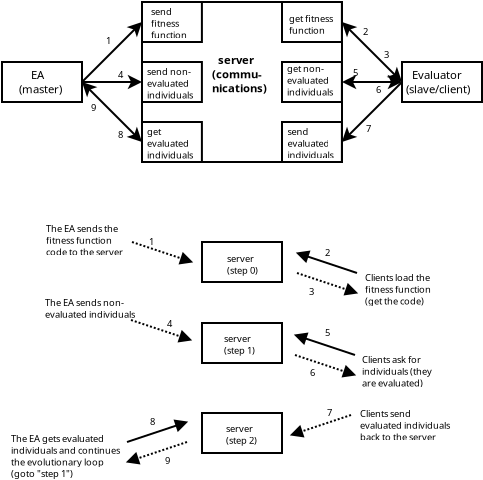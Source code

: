 <?xml version="1.0" encoding="UTF-8"?>
<dia:diagram xmlns:dia="http://www.lysator.liu.se/~alla/dia/">
  <dia:layer name="Fondo" visible="true" active="true">
    <dia:object type="Standard - Box" version="0" id="O0">
      <dia:attribute name="obj_pos">
        <dia:point val="28,13"/>
      </dia:attribute>
      <dia:attribute name="obj_bb">
        <dia:rectangle val="27.95,12.95;32.05,15.05"/>
      </dia:attribute>
      <dia:attribute name="elem_corner">
        <dia:point val="28,13"/>
      </dia:attribute>
      <dia:attribute name="elem_width">
        <dia:real val="4"/>
      </dia:attribute>
      <dia:attribute name="elem_height">
        <dia:real val="2"/>
      </dia:attribute>
      <dia:attribute name="show_background">
        <dia:boolean val="true"/>
      </dia:attribute>
    </dia:object>
    <dia:object type="Standard - Box" version="0" id="O1">
      <dia:attribute name="obj_pos">
        <dia:point val="35,10"/>
      </dia:attribute>
      <dia:attribute name="obj_bb">
        <dia:rectangle val="34.95,9.95;45.05,18.05"/>
      </dia:attribute>
      <dia:attribute name="elem_corner">
        <dia:point val="35,10"/>
      </dia:attribute>
      <dia:attribute name="elem_width">
        <dia:real val="10"/>
      </dia:attribute>
      <dia:attribute name="elem_height">
        <dia:real val="8"/>
      </dia:attribute>
      <dia:attribute name="show_background">
        <dia:boolean val="true"/>
      </dia:attribute>
    </dia:object>
    <dia:object type="Standard - Box" version="0" id="O2">
      <dia:attribute name="obj_pos">
        <dia:point val="42,10"/>
      </dia:attribute>
      <dia:attribute name="obj_bb">
        <dia:rectangle val="41.95,9.95;45.045,12.05"/>
      </dia:attribute>
      <dia:attribute name="elem_corner">
        <dia:point val="42,10"/>
      </dia:attribute>
      <dia:attribute name="elem_width">
        <dia:real val="2.995"/>
      </dia:attribute>
      <dia:attribute name="elem_height">
        <dia:real val="2"/>
      </dia:attribute>
      <dia:attribute name="show_background">
        <dia:boolean val="true"/>
      </dia:attribute>
    </dia:object>
    <dia:object type="Standard - Line" version="0" id="O3">
      <dia:attribute name="obj_pos">
        <dia:point val="34.5,22"/>
      </dia:attribute>
      <dia:attribute name="obj_bb">
        <dia:rectangle val="34.437,21.937;37.606,23.142"/>
      </dia:attribute>
      <dia:attribute name="conn_endpoints">
        <dia:point val="34.5,22"/>
        <dia:point val="37.5,23"/>
      </dia:attribute>
      <dia:attribute name="numcp">
        <dia:int val="1"/>
      </dia:attribute>
      <dia:attribute name="line_style">
        <dia:enum val="4"/>
      </dia:attribute>
      <dia:attribute name="end_arrow">
        <dia:enum val="3"/>
      </dia:attribute>
      <dia:attribute name="end_arrow_length">
        <dia:real val="0.5"/>
      </dia:attribute>
      <dia:attribute name="end_arrow_width">
        <dia:real val="0.5"/>
      </dia:attribute>
    </dia:object>
    <dia:object type="Standard - Line" version="0" id="O4">
      <dia:attribute name="obj_pos">
        <dia:point val="45.75,23.55"/>
      </dia:attribute>
      <dia:attribute name="obj_bb">
        <dia:rectangle val="42.644,22.408;45.813,23.613"/>
      </dia:attribute>
      <dia:attribute name="conn_endpoints">
        <dia:point val="45.75,23.55"/>
        <dia:point val="42.75,22.55"/>
      </dia:attribute>
      <dia:attribute name="numcp">
        <dia:int val="1"/>
      </dia:attribute>
      <dia:attribute name="end_arrow">
        <dia:enum val="3"/>
      </dia:attribute>
      <dia:attribute name="end_arrow_length">
        <dia:real val="0.5"/>
      </dia:attribute>
      <dia:attribute name="end_arrow_width">
        <dia:real val="0.5"/>
      </dia:attribute>
    </dia:object>
    <dia:object type="Standard - Text" version="1" id="O5">
      <dia:attribute name="obj_pos">
        <dia:point val="46.15,23.95"/>
      </dia:attribute>
      <dia:attribute name="obj_bb">
        <dia:rectangle val="46.15,23.515;49.958,25.23"/>
      </dia:attribute>
      <dia:attribute name="text">
        <dia:composite type="text">
          <dia:attribute name="string">
            <dia:string>#Clients load the 
fitness function 
(get the code)#</dia:string>
          </dia:attribute>
          <dia:attribute name="font">
            <dia:font family="sans" style="0" name="Helvetica"/>
          </dia:attribute>
          <dia:attribute name="height">
            <dia:real val="0.585"/>
          </dia:attribute>
          <dia:attribute name="pos">
            <dia:point val="46.15,23.95"/>
          </dia:attribute>
          <dia:attribute name="color">
            <dia:color val="#000000"/>
          </dia:attribute>
          <dia:attribute name="alignment">
            <dia:enum val="0"/>
          </dia:attribute>
        </dia:composite>
      </dia:attribute>
      <dia:attribute name="valign">
        <dia:enum val="3"/>
      </dia:attribute>
    </dia:object>
    <dia:object type="Standard - Text" version="1" id="O6">
      <dia:attribute name="obj_pos">
        <dia:point val="30.2,21.5"/>
      </dia:attribute>
      <dia:attribute name="obj_bb">
        <dia:rectangle val="30.2,21.065;34.485,22.78"/>
      </dia:attribute>
      <dia:attribute name="text">
        <dia:composite type="text">
          <dia:attribute name="string">
            <dia:string>#The EA sends the 
fitness function 
code to the server#</dia:string>
          </dia:attribute>
          <dia:attribute name="font">
            <dia:font family="sans" style="0" name="Helvetica"/>
          </dia:attribute>
          <dia:attribute name="height">
            <dia:real val="0.585"/>
          </dia:attribute>
          <dia:attribute name="pos">
            <dia:point val="30.2,21.5"/>
          </dia:attribute>
          <dia:attribute name="color">
            <dia:color val="#000000"/>
          </dia:attribute>
          <dia:attribute name="alignment">
            <dia:enum val="0"/>
          </dia:attribute>
        </dia:composite>
      </dia:attribute>
      <dia:attribute name="valign">
        <dia:enum val="3"/>
      </dia:attribute>
    </dia:object>
    <dia:object type="Standard - Line" version="0" id="O7">
      <dia:attribute name="obj_pos">
        <dia:point val="42.75,23.55"/>
      </dia:attribute>
      <dia:attribute name="obj_bb">
        <dia:rectangle val="42.687,23.487;45.856,24.692"/>
      </dia:attribute>
      <dia:attribute name="conn_endpoints">
        <dia:point val="42.75,23.55"/>
        <dia:point val="45.75,24.55"/>
      </dia:attribute>
      <dia:attribute name="numcp">
        <dia:int val="1"/>
      </dia:attribute>
      <dia:attribute name="line_style">
        <dia:enum val="4"/>
      </dia:attribute>
      <dia:attribute name="end_arrow">
        <dia:enum val="3"/>
      </dia:attribute>
      <dia:attribute name="end_arrow_length">
        <dia:real val="0.5"/>
      </dia:attribute>
      <dia:attribute name="end_arrow_width">
        <dia:real val="0.5"/>
      </dia:attribute>
    </dia:object>
    <dia:object type="Standard - Text" version="1" id="O8">
      <dia:attribute name="obj_pos">
        <dia:point val="30.15,25.2"/>
      </dia:attribute>
      <dia:attribute name="obj_bb">
        <dia:rectangle val="30.15,24.765;35.15,25.895"/>
      </dia:attribute>
      <dia:attribute name="text">
        <dia:composite type="text">
          <dia:attribute name="string">
            <dia:string>#The EA sends non-
evaluated individuals#</dia:string>
          </dia:attribute>
          <dia:attribute name="font">
            <dia:font family="sans" style="0" name="Helvetica"/>
          </dia:attribute>
          <dia:attribute name="height">
            <dia:real val="0.585"/>
          </dia:attribute>
          <dia:attribute name="pos">
            <dia:point val="30.15,25.2"/>
          </dia:attribute>
          <dia:attribute name="color">
            <dia:color val="#000000"/>
          </dia:attribute>
          <dia:attribute name="alignment">
            <dia:enum val="0"/>
          </dia:attribute>
        </dia:composite>
      </dia:attribute>
      <dia:attribute name="valign">
        <dia:enum val="3"/>
      </dia:attribute>
    </dia:object>
    <dia:object type="Standard - Text" version="1" id="O9">
      <dia:attribute name="obj_pos">
        <dia:point val="46,28.05"/>
      </dia:attribute>
      <dia:attribute name="obj_bb">
        <dia:rectangle val="46,27.615;50.04,29.33"/>
      </dia:attribute>
      <dia:attribute name="text">
        <dia:composite type="text">
          <dia:attribute name="string">
            <dia:string>#Clients ask for 
individuals (they 
are evaluated)#</dia:string>
          </dia:attribute>
          <dia:attribute name="font">
            <dia:font family="sans" style="0" name="Helvetica"/>
          </dia:attribute>
          <dia:attribute name="height">
            <dia:real val="0.585"/>
          </dia:attribute>
          <dia:attribute name="pos">
            <dia:point val="46,28.05"/>
          </dia:attribute>
          <dia:attribute name="color">
            <dia:color val="#000000"/>
          </dia:attribute>
          <dia:attribute name="alignment">
            <dia:enum val="0"/>
          </dia:attribute>
        </dia:composite>
      </dia:attribute>
      <dia:attribute name="valign">
        <dia:enum val="3"/>
      </dia:attribute>
    </dia:object>
    <dia:object type="Standard - Text" version="1" id="O10">
      <dia:attribute name="obj_pos">
        <dia:point val="45.9,30.75"/>
      </dia:attribute>
      <dia:attribute name="obj_bb">
        <dia:rectangle val="45.9,30.315;51.047,32.03"/>
      </dia:attribute>
      <dia:attribute name="text">
        <dia:composite type="text">
          <dia:attribute name="string">
            <dia:string>#Clients send 
evaluated individuals 
back to the server#</dia:string>
          </dia:attribute>
          <dia:attribute name="font">
            <dia:font family="sans" style="0" name="Helvetica"/>
          </dia:attribute>
          <dia:attribute name="height">
            <dia:real val="0.585"/>
          </dia:attribute>
          <dia:attribute name="pos">
            <dia:point val="45.9,30.75"/>
          </dia:attribute>
          <dia:attribute name="color">
            <dia:color val="#000000"/>
          </dia:attribute>
          <dia:attribute name="alignment">
            <dia:enum val="0"/>
          </dia:attribute>
        </dia:composite>
      </dia:attribute>
      <dia:attribute name="valign">
        <dia:enum val="3"/>
      </dia:attribute>
    </dia:object>
    <dia:object type="Standard - Box" version="0" id="O11">
      <dia:attribute name="obj_pos">
        <dia:point val="38,22"/>
      </dia:attribute>
      <dia:attribute name="obj_bb">
        <dia:rectangle val="37.95,21.95;42.05,24.05"/>
      </dia:attribute>
      <dia:attribute name="elem_corner">
        <dia:point val="38,22"/>
      </dia:attribute>
      <dia:attribute name="elem_width">
        <dia:real val="4"/>
      </dia:attribute>
      <dia:attribute name="elem_height">
        <dia:real val="2"/>
      </dia:attribute>
      <dia:attribute name="show_background">
        <dia:boolean val="true"/>
      </dia:attribute>
    </dia:object>
    <dia:object type="Standard - Box" version="0" id="O12">
      <dia:attribute name="obj_pos">
        <dia:point val="38,26.05"/>
      </dia:attribute>
      <dia:attribute name="obj_bb">
        <dia:rectangle val="37.95,26;42.05,28.1"/>
      </dia:attribute>
      <dia:attribute name="elem_corner">
        <dia:point val="38,26.05"/>
      </dia:attribute>
      <dia:attribute name="elem_width">
        <dia:real val="4"/>
      </dia:attribute>
      <dia:attribute name="elem_height">
        <dia:real val="2"/>
      </dia:attribute>
      <dia:attribute name="show_background">
        <dia:boolean val="true"/>
      </dia:attribute>
    </dia:object>
    <dia:object type="Standard - Box" version="0" id="O13">
      <dia:attribute name="obj_pos">
        <dia:point val="38,30.55"/>
      </dia:attribute>
      <dia:attribute name="obj_bb">
        <dia:rectangle val="37.95,30.5;42.05,32.6"/>
      </dia:attribute>
      <dia:attribute name="elem_corner">
        <dia:point val="38,30.55"/>
      </dia:attribute>
      <dia:attribute name="elem_width">
        <dia:real val="4"/>
      </dia:attribute>
      <dia:attribute name="elem_height">
        <dia:real val="2"/>
      </dia:attribute>
      <dia:attribute name="show_background">
        <dia:boolean val="true"/>
      </dia:attribute>
    </dia:object>
    <dia:object type="Standard - Line" version="0" id="O14">
      <dia:attribute name="obj_pos">
        <dia:point val="34.45,25.9"/>
      </dia:attribute>
      <dia:attribute name="obj_bb">
        <dia:rectangle val="34.387,25.837;37.556,27.042"/>
      </dia:attribute>
      <dia:attribute name="conn_endpoints">
        <dia:point val="34.45,25.9"/>
        <dia:point val="37.45,26.9"/>
      </dia:attribute>
      <dia:attribute name="numcp">
        <dia:int val="1"/>
      </dia:attribute>
      <dia:attribute name="line_style">
        <dia:enum val="4"/>
      </dia:attribute>
      <dia:attribute name="end_arrow">
        <dia:enum val="3"/>
      </dia:attribute>
      <dia:attribute name="end_arrow_length">
        <dia:real val="0.5"/>
      </dia:attribute>
      <dia:attribute name="end_arrow_width">
        <dia:real val="0.5"/>
      </dia:attribute>
    </dia:object>
    <dia:object type="Standard - Line" version="0" id="O15">
      <dia:attribute name="obj_pos">
        <dia:point val="45.65,27.65"/>
      </dia:attribute>
      <dia:attribute name="obj_bb">
        <dia:rectangle val="42.544,26.508;45.713,27.713"/>
      </dia:attribute>
      <dia:attribute name="conn_endpoints">
        <dia:point val="45.65,27.65"/>
        <dia:point val="42.65,26.65"/>
      </dia:attribute>
      <dia:attribute name="numcp">
        <dia:int val="1"/>
      </dia:attribute>
      <dia:attribute name="end_arrow">
        <dia:enum val="3"/>
      </dia:attribute>
      <dia:attribute name="end_arrow_length">
        <dia:real val="0.5"/>
      </dia:attribute>
      <dia:attribute name="end_arrow_width">
        <dia:real val="0.5"/>
      </dia:attribute>
    </dia:object>
    <dia:object type="Standard - Line" version="0" id="O16">
      <dia:attribute name="obj_pos">
        <dia:point val="42.65,27.65"/>
      </dia:attribute>
      <dia:attribute name="obj_bb">
        <dia:rectangle val="42.587,27.587;45.756,28.792"/>
      </dia:attribute>
      <dia:attribute name="conn_endpoints">
        <dia:point val="42.65,27.65"/>
        <dia:point val="45.65,28.65"/>
      </dia:attribute>
      <dia:attribute name="numcp">
        <dia:int val="1"/>
      </dia:attribute>
      <dia:attribute name="line_style">
        <dia:enum val="4"/>
      </dia:attribute>
      <dia:attribute name="end_arrow">
        <dia:enum val="3"/>
      </dia:attribute>
      <dia:attribute name="end_arrow_length">
        <dia:real val="0.5"/>
      </dia:attribute>
      <dia:attribute name="end_arrow_width">
        <dia:real val="0.5"/>
      </dia:attribute>
    </dia:object>
    <dia:object type="Standard - Line" version="0" id="O17">
      <dia:attribute name="obj_pos">
        <dia:point val="45.45,30.65"/>
      </dia:attribute>
      <dia:attribute name="obj_bb">
        <dia:rectangle val="42.344,30.587;45.513,31.792"/>
      </dia:attribute>
      <dia:attribute name="conn_endpoints">
        <dia:point val="45.45,30.65"/>
        <dia:point val="42.45,31.65"/>
      </dia:attribute>
      <dia:attribute name="numcp">
        <dia:int val="1"/>
      </dia:attribute>
      <dia:attribute name="line_style">
        <dia:enum val="4"/>
      </dia:attribute>
      <dia:attribute name="end_arrow">
        <dia:enum val="3"/>
      </dia:attribute>
      <dia:attribute name="end_arrow_length">
        <dia:real val="0.5"/>
      </dia:attribute>
      <dia:attribute name="end_arrow_width">
        <dia:real val="0.5"/>
      </dia:attribute>
    </dia:object>
    <dia:object type="Standard - Line" version="0" id="O18">
      <dia:attribute name="obj_pos">
        <dia:point val="37.25,32"/>
      </dia:attribute>
      <dia:attribute name="obj_bb">
        <dia:rectangle val="34.144,31.937;37.313,33.142"/>
      </dia:attribute>
      <dia:attribute name="conn_endpoints">
        <dia:point val="37.25,32"/>
        <dia:point val="34.25,33"/>
      </dia:attribute>
      <dia:attribute name="numcp">
        <dia:int val="1"/>
      </dia:attribute>
      <dia:attribute name="line_style">
        <dia:enum val="4"/>
      </dia:attribute>
      <dia:attribute name="end_arrow">
        <dia:enum val="3"/>
      </dia:attribute>
      <dia:attribute name="end_arrow_length">
        <dia:real val="0.5"/>
      </dia:attribute>
      <dia:attribute name="end_arrow_width">
        <dia:real val="0.5"/>
      </dia:attribute>
    </dia:object>
    <dia:object type="Standard - Line" version="0" id="O19">
      <dia:attribute name="obj_pos">
        <dia:point val="34.25,32"/>
      </dia:attribute>
      <dia:attribute name="obj_bb">
        <dia:rectangle val="34.187,30.858;37.356,32.063"/>
      </dia:attribute>
      <dia:attribute name="conn_endpoints">
        <dia:point val="34.25,32"/>
        <dia:point val="37.25,31"/>
      </dia:attribute>
      <dia:attribute name="numcp">
        <dia:int val="1"/>
      </dia:attribute>
      <dia:attribute name="end_arrow">
        <dia:enum val="3"/>
      </dia:attribute>
      <dia:attribute name="end_arrow_length">
        <dia:real val="0.5"/>
      </dia:attribute>
      <dia:attribute name="end_arrow_width">
        <dia:real val="0.5"/>
      </dia:attribute>
    </dia:object>
    <dia:object type="Standard - Text" version="1" id="O20">
      <dia:attribute name="obj_pos">
        <dia:point val="39.25,23"/>
      </dia:attribute>
      <dia:attribute name="obj_bb">
        <dia:rectangle val="39.25,22.565;41.07,23.695"/>
      </dia:attribute>
      <dia:attribute name="text">
        <dia:composite type="text">
          <dia:attribute name="string">
            <dia:string>#server
(step 0)#</dia:string>
          </dia:attribute>
          <dia:attribute name="font">
            <dia:font family="sans" style="0" name="Helvetica"/>
          </dia:attribute>
          <dia:attribute name="height">
            <dia:real val="0.585"/>
          </dia:attribute>
          <dia:attribute name="pos">
            <dia:point val="39.25,23"/>
          </dia:attribute>
          <dia:attribute name="color">
            <dia:color val="#000000"/>
          </dia:attribute>
          <dia:attribute name="alignment">
            <dia:enum val="0"/>
          </dia:attribute>
        </dia:composite>
      </dia:attribute>
      <dia:attribute name="valign">
        <dia:enum val="3"/>
      </dia:attribute>
    </dia:object>
    <dia:object type="Standard - Text" version="1" id="O21">
      <dia:attribute name="obj_pos">
        <dia:point val="39.1,27"/>
      </dia:attribute>
      <dia:attribute name="obj_bb">
        <dia:rectangle val="39.1,26.565;40.92,27.695"/>
      </dia:attribute>
      <dia:attribute name="text">
        <dia:composite type="text">
          <dia:attribute name="string">
            <dia:string>#server
(step 1)#</dia:string>
          </dia:attribute>
          <dia:attribute name="font">
            <dia:font family="sans" style="0" name="Helvetica"/>
          </dia:attribute>
          <dia:attribute name="height">
            <dia:real val="0.585"/>
          </dia:attribute>
          <dia:attribute name="pos">
            <dia:point val="39.1,27"/>
          </dia:attribute>
          <dia:attribute name="color">
            <dia:color val="#000000"/>
          </dia:attribute>
          <dia:attribute name="alignment">
            <dia:enum val="0"/>
          </dia:attribute>
        </dia:composite>
      </dia:attribute>
      <dia:attribute name="valign">
        <dia:enum val="3"/>
      </dia:attribute>
    </dia:object>
    <dia:object type="Standard - Text" version="1" id="O22">
      <dia:attribute name="obj_pos">
        <dia:point val="39.2,31.5"/>
      </dia:attribute>
      <dia:attribute name="obj_bb">
        <dia:rectangle val="39.2,31.065;41.02,32.195"/>
      </dia:attribute>
      <dia:attribute name="text">
        <dia:composite type="text">
          <dia:attribute name="string">
            <dia:string>#server
(step 2)#</dia:string>
          </dia:attribute>
          <dia:attribute name="font">
            <dia:font family="sans" style="0" name="Helvetica"/>
          </dia:attribute>
          <dia:attribute name="height">
            <dia:real val="0.585"/>
          </dia:attribute>
          <dia:attribute name="pos">
            <dia:point val="39.2,31.5"/>
          </dia:attribute>
          <dia:attribute name="color">
            <dia:color val="#000000"/>
          </dia:attribute>
          <dia:attribute name="alignment">
            <dia:enum val="0"/>
          </dia:attribute>
        </dia:composite>
      </dia:attribute>
      <dia:attribute name="valign">
        <dia:enum val="3"/>
      </dia:attribute>
    </dia:object>
    <dia:object type="Standard - Text" version="1" id="O23">
      <dia:attribute name="obj_pos">
        <dia:point val="28.85,13.85"/>
      </dia:attribute>
      <dia:attribute name="obj_bb">
        <dia:rectangle val="28.85,13.325;31.282,14.688"/>
      </dia:attribute>
      <dia:attribute name="text">
        <dia:composite type="text">
          <dia:attribute name="string">
            <dia:string>#    EA
(master)#</dia:string>
          </dia:attribute>
          <dia:attribute name="font">
            <dia:font family="sans" style="0" name="Helvetica"/>
          </dia:attribute>
          <dia:attribute name="height">
            <dia:real val="0.706"/>
          </dia:attribute>
          <dia:attribute name="pos">
            <dia:point val="28.85,13.85"/>
          </dia:attribute>
          <dia:attribute name="color">
            <dia:color val="#000000"/>
          </dia:attribute>
          <dia:attribute name="alignment">
            <dia:enum val="0"/>
          </dia:attribute>
        </dia:composite>
      </dia:attribute>
      <dia:attribute name="valign">
        <dia:enum val="3"/>
      </dia:attribute>
    </dia:object>
    <dia:object type="Standard - Text" version="1" id="O24">
      <dia:attribute name="obj_pos">
        <dia:point val="35.35,22.15"/>
      </dia:attribute>
      <dia:attribute name="obj_bb">
        <dia:rectangle val="35.35,21.715;35.648,22.26"/>
      </dia:attribute>
      <dia:attribute name="text">
        <dia:composite type="text">
          <dia:attribute name="string">
            <dia:string>#1#</dia:string>
          </dia:attribute>
          <dia:attribute name="font">
            <dia:font family="sans" style="0" name="Helvetica"/>
          </dia:attribute>
          <dia:attribute name="height">
            <dia:real val="0.585"/>
          </dia:attribute>
          <dia:attribute name="pos">
            <dia:point val="35.35,22.15"/>
          </dia:attribute>
          <dia:attribute name="color">
            <dia:color val="#000000"/>
          </dia:attribute>
          <dia:attribute name="alignment">
            <dia:enum val="0"/>
          </dia:attribute>
        </dia:composite>
      </dia:attribute>
      <dia:attribute name="valign">
        <dia:enum val="3"/>
      </dia:attribute>
    </dia:object>
    <dia:object type="Standard - Text" version="1" id="O25">
      <dia:attribute name="obj_pos">
        <dia:point val="44.15,22.7"/>
      </dia:attribute>
      <dia:attribute name="obj_bb">
        <dia:rectangle val="44.15,22.265;44.447,22.81"/>
      </dia:attribute>
      <dia:attribute name="text">
        <dia:composite type="text">
          <dia:attribute name="string">
            <dia:string>#2#</dia:string>
          </dia:attribute>
          <dia:attribute name="font">
            <dia:font family="sans" style="0" name="Helvetica"/>
          </dia:attribute>
          <dia:attribute name="height">
            <dia:real val="0.585"/>
          </dia:attribute>
          <dia:attribute name="pos">
            <dia:point val="44.15,22.7"/>
          </dia:attribute>
          <dia:attribute name="color">
            <dia:color val="#000000"/>
          </dia:attribute>
          <dia:attribute name="alignment">
            <dia:enum val="0"/>
          </dia:attribute>
        </dia:composite>
      </dia:attribute>
      <dia:attribute name="valign">
        <dia:enum val="3"/>
      </dia:attribute>
    </dia:object>
    <dia:object type="Standard - Text" version="1" id="O26">
      <dia:attribute name="obj_pos">
        <dia:point val="43.35,24.65"/>
      </dia:attribute>
      <dia:attribute name="obj_bb">
        <dia:rectangle val="43.35,24.215;43.648,24.76"/>
      </dia:attribute>
      <dia:attribute name="text">
        <dia:composite type="text">
          <dia:attribute name="string">
            <dia:string>#3#</dia:string>
          </dia:attribute>
          <dia:attribute name="font">
            <dia:font family="sans" style="0" name="Helvetica"/>
          </dia:attribute>
          <dia:attribute name="height">
            <dia:real val="0.585"/>
          </dia:attribute>
          <dia:attribute name="pos">
            <dia:point val="43.35,24.65"/>
          </dia:attribute>
          <dia:attribute name="color">
            <dia:color val="#000000"/>
          </dia:attribute>
          <dia:attribute name="alignment">
            <dia:enum val="0"/>
          </dia:attribute>
        </dia:composite>
      </dia:attribute>
      <dia:attribute name="valign">
        <dia:enum val="3"/>
      </dia:attribute>
    </dia:object>
    <dia:object type="Standard - Text" version="1" id="O27">
      <dia:attribute name="obj_pos">
        <dia:point val="36.25,26.25"/>
      </dia:attribute>
      <dia:attribute name="obj_bb">
        <dia:rectangle val="36.25,25.815;36.547,26.36"/>
      </dia:attribute>
      <dia:attribute name="text">
        <dia:composite type="text">
          <dia:attribute name="string">
            <dia:string>#4#</dia:string>
          </dia:attribute>
          <dia:attribute name="font">
            <dia:font family="sans" style="0" name="Helvetica"/>
          </dia:attribute>
          <dia:attribute name="height">
            <dia:real val="0.585"/>
          </dia:attribute>
          <dia:attribute name="pos">
            <dia:point val="36.25,26.25"/>
          </dia:attribute>
          <dia:attribute name="color">
            <dia:color val="#000000"/>
          </dia:attribute>
          <dia:attribute name="alignment">
            <dia:enum val="0"/>
          </dia:attribute>
        </dia:composite>
      </dia:attribute>
      <dia:attribute name="valign">
        <dia:enum val="3"/>
      </dia:attribute>
    </dia:object>
    <dia:object type="Standard - Text" version="1" id="O28">
      <dia:attribute name="obj_pos">
        <dia:point val="44.15,26.7"/>
      </dia:attribute>
      <dia:attribute name="obj_bb">
        <dia:rectangle val="44.15,26.265;44.447,26.81"/>
      </dia:attribute>
      <dia:attribute name="text">
        <dia:composite type="text">
          <dia:attribute name="string">
            <dia:string>#5#</dia:string>
          </dia:attribute>
          <dia:attribute name="font">
            <dia:font family="sans" style="0" name="Helvetica"/>
          </dia:attribute>
          <dia:attribute name="height">
            <dia:real val="0.585"/>
          </dia:attribute>
          <dia:attribute name="pos">
            <dia:point val="44.15,26.7"/>
          </dia:attribute>
          <dia:attribute name="color">
            <dia:color val="#000000"/>
          </dia:attribute>
          <dia:attribute name="alignment">
            <dia:enum val="0"/>
          </dia:attribute>
        </dia:composite>
      </dia:attribute>
      <dia:attribute name="valign">
        <dia:enum val="3"/>
      </dia:attribute>
    </dia:object>
    <dia:object type="Standard - Text" version="1" id="O29">
      <dia:attribute name="obj_pos">
        <dia:point val="43.4,28.7"/>
      </dia:attribute>
      <dia:attribute name="obj_bb">
        <dia:rectangle val="43.4,28.265;43.697,28.81"/>
      </dia:attribute>
      <dia:attribute name="text">
        <dia:composite type="text">
          <dia:attribute name="string">
            <dia:string>#6#</dia:string>
          </dia:attribute>
          <dia:attribute name="font">
            <dia:font family="sans" style="0" name="Helvetica"/>
          </dia:attribute>
          <dia:attribute name="height">
            <dia:real val="0.585"/>
          </dia:attribute>
          <dia:attribute name="pos">
            <dia:point val="43.4,28.7"/>
          </dia:attribute>
          <dia:attribute name="color">
            <dia:color val="#000000"/>
          </dia:attribute>
          <dia:attribute name="alignment">
            <dia:enum val="0"/>
          </dia:attribute>
        </dia:composite>
      </dia:attribute>
      <dia:attribute name="valign">
        <dia:enum val="3"/>
      </dia:attribute>
    </dia:object>
    <dia:object type="Standard - Text" version="1" id="O30">
      <dia:attribute name="obj_pos">
        <dia:point val="44.25,30.7"/>
      </dia:attribute>
      <dia:attribute name="obj_bb">
        <dia:rectangle val="44.25,30.265;44.547,30.81"/>
      </dia:attribute>
      <dia:attribute name="text">
        <dia:composite type="text">
          <dia:attribute name="string">
            <dia:string>#7#</dia:string>
          </dia:attribute>
          <dia:attribute name="font">
            <dia:font family="sans" style="0" name="Helvetica"/>
          </dia:attribute>
          <dia:attribute name="height">
            <dia:real val="0.585"/>
          </dia:attribute>
          <dia:attribute name="pos">
            <dia:point val="44.25,30.7"/>
          </dia:attribute>
          <dia:attribute name="color">
            <dia:color val="#000000"/>
          </dia:attribute>
          <dia:attribute name="alignment">
            <dia:enum val="0"/>
          </dia:attribute>
        </dia:composite>
      </dia:attribute>
      <dia:attribute name="valign">
        <dia:enum val="3"/>
      </dia:attribute>
    </dia:object>
    <dia:object type="Standard - Text" version="1" id="O31">
      <dia:attribute name="obj_pos">
        <dia:point val="35.4,31.15"/>
      </dia:attribute>
      <dia:attribute name="obj_bb">
        <dia:rectangle val="35.4,30.715;35.697,31.26"/>
      </dia:attribute>
      <dia:attribute name="text">
        <dia:composite type="text">
          <dia:attribute name="string">
            <dia:string>#8#</dia:string>
          </dia:attribute>
          <dia:attribute name="font">
            <dia:font family="sans" style="0" name="Helvetica"/>
          </dia:attribute>
          <dia:attribute name="height">
            <dia:real val="0.585"/>
          </dia:attribute>
          <dia:attribute name="pos">
            <dia:point val="35.4,31.15"/>
          </dia:attribute>
          <dia:attribute name="color">
            <dia:color val="#000000"/>
          </dia:attribute>
          <dia:attribute name="alignment">
            <dia:enum val="0"/>
          </dia:attribute>
        </dia:composite>
      </dia:attribute>
      <dia:attribute name="valign">
        <dia:enum val="3"/>
      </dia:attribute>
    </dia:object>
    <dia:object type="Standard - Text" version="1" id="O32">
      <dia:attribute name="obj_pos">
        <dia:point val="36.15,33.1"/>
      </dia:attribute>
      <dia:attribute name="obj_bb">
        <dia:rectangle val="36.15,32.665;36.447,33.21"/>
      </dia:attribute>
      <dia:attribute name="text">
        <dia:composite type="text">
          <dia:attribute name="string">
            <dia:string>#9#</dia:string>
          </dia:attribute>
          <dia:attribute name="font">
            <dia:font family="sans" style="0" name="Helvetica"/>
          </dia:attribute>
          <dia:attribute name="height">
            <dia:real val="0.585"/>
          </dia:attribute>
          <dia:attribute name="pos">
            <dia:point val="36.15,33.1"/>
          </dia:attribute>
          <dia:attribute name="color">
            <dia:color val="#000000"/>
          </dia:attribute>
          <dia:attribute name="alignment">
            <dia:enum val="0"/>
          </dia:attribute>
        </dia:composite>
      </dia:attribute>
      <dia:attribute name="valign">
        <dia:enum val="3"/>
      </dia:attribute>
    </dia:object>
    <dia:object type="Standard - Text" version="1" id="O33">
      <dia:attribute name="obj_pos">
        <dia:point val="42.35,11"/>
      </dia:attribute>
      <dia:attribute name="obj_bb">
        <dia:rectangle val="42.35,10.565;44.812,11.695"/>
      </dia:attribute>
      <dia:attribute name="text">
        <dia:composite type="text">
          <dia:attribute name="string">
            <dia:string>#get fitness
function#</dia:string>
          </dia:attribute>
          <dia:attribute name="font">
            <dia:font family="sans" style="0" name="Helvetica"/>
          </dia:attribute>
          <dia:attribute name="height">
            <dia:real val="0.585"/>
          </dia:attribute>
          <dia:attribute name="pos">
            <dia:point val="42.35,11"/>
          </dia:attribute>
          <dia:attribute name="color">
            <dia:color val="#000000"/>
          </dia:attribute>
          <dia:attribute name="alignment">
            <dia:enum val="0"/>
          </dia:attribute>
        </dia:composite>
      </dia:attribute>
      <dia:attribute name="valign">
        <dia:enum val="3"/>
      </dia:attribute>
      <dia:connections>
        <dia:connection handle="0" to="O2" connection="3"/>
      </dia:connections>
    </dia:object>
    <dia:object type="Standard - Text" version="1" id="O34">
      <dia:attribute name="obj_pos">
        <dia:point val="35.45,10.65"/>
      </dia:attribute>
      <dia:attribute name="obj_bb">
        <dia:rectangle val="35.45,10.215;37.362,11.93"/>
      </dia:attribute>
      <dia:attribute name="text">
        <dia:composite type="text">
          <dia:attribute name="string">
            <dia:string>#send 
fitness
function#</dia:string>
          </dia:attribute>
          <dia:attribute name="font">
            <dia:font family="sans" style="0" name="Helvetica"/>
          </dia:attribute>
          <dia:attribute name="height">
            <dia:real val="0.585"/>
          </dia:attribute>
          <dia:attribute name="pos">
            <dia:point val="35.45,10.65"/>
          </dia:attribute>
          <dia:attribute name="color">
            <dia:color val="#000000"/>
          </dia:attribute>
          <dia:attribute name="alignment">
            <dia:enum val="0"/>
          </dia:attribute>
        </dia:composite>
      </dia:attribute>
      <dia:attribute name="valign">
        <dia:enum val="3"/>
      </dia:attribute>
      <dia:connections>
        <dia:connection handle="0" to="O39" connection="3"/>
      </dia:connections>
    </dia:object>
    <dia:object type="Standard - Box" version="0" id="O35">
      <dia:attribute name="obj_pos">
        <dia:point val="42,13"/>
      </dia:attribute>
      <dia:attribute name="obj_bb">
        <dia:rectangle val="41.95,12.95;45.045,15.05"/>
      </dia:attribute>
      <dia:attribute name="elem_corner">
        <dia:point val="42,13"/>
      </dia:attribute>
      <dia:attribute name="elem_width">
        <dia:real val="2.995"/>
      </dia:attribute>
      <dia:attribute name="elem_height">
        <dia:real val="2"/>
      </dia:attribute>
      <dia:attribute name="border_width">
        <dia:real val="0.1"/>
      </dia:attribute>
      <dia:attribute name="show_background">
        <dia:boolean val="false"/>
      </dia:attribute>
    </dia:object>
    <dia:object type="Standard - Text" version="1" id="O36">
      <dia:attribute name="obj_pos">
        <dia:point val="42.25,13.5"/>
      </dia:attribute>
      <dia:attribute name="obj_bb">
        <dia:rectangle val="42.25,13.065;44.767,14.78"/>
      </dia:attribute>
      <dia:attribute name="text">
        <dia:composite type="text">
          <dia:attribute name="string">
            <dia:string>#get non-
evaluated
individuals#</dia:string>
          </dia:attribute>
          <dia:attribute name="font">
            <dia:font family="sans" style="0" name="Helvetica"/>
          </dia:attribute>
          <dia:attribute name="height">
            <dia:real val="0.585"/>
          </dia:attribute>
          <dia:attribute name="pos">
            <dia:point val="42.25,13.5"/>
          </dia:attribute>
          <dia:attribute name="color">
            <dia:color val="#000000"/>
          </dia:attribute>
          <dia:attribute name="alignment">
            <dia:enum val="0"/>
          </dia:attribute>
        </dia:composite>
      </dia:attribute>
      <dia:attribute name="valign">
        <dia:enum val="3"/>
      </dia:attribute>
    </dia:object>
    <dia:object type="Standard - Box" version="0" id="O37">
      <dia:attribute name="obj_pos">
        <dia:point val="42,16"/>
      </dia:attribute>
      <dia:attribute name="obj_bb">
        <dia:rectangle val="41.95,15.95;45.045,18.05"/>
      </dia:attribute>
      <dia:attribute name="elem_corner">
        <dia:point val="42,16"/>
      </dia:attribute>
      <dia:attribute name="elem_width">
        <dia:real val="2.995"/>
      </dia:attribute>
      <dia:attribute name="elem_height">
        <dia:real val="2"/>
      </dia:attribute>
      <dia:attribute name="border_width">
        <dia:real val="0.1"/>
      </dia:attribute>
      <dia:attribute name="show_background">
        <dia:boolean val="false"/>
      </dia:attribute>
    </dia:object>
    <dia:object type="Standard - Text" version="1" id="O38">
      <dia:attribute name="obj_pos">
        <dia:point val="42.275,16.65"/>
      </dia:attribute>
      <dia:attribute name="obj_bb">
        <dia:rectangle val="42.275,16.215;44.792,17.93"/>
      </dia:attribute>
      <dia:attribute name="text">
        <dia:composite type="text">
          <dia:attribute name="string">
            <dia:string>#send 
evaluated
individuals#</dia:string>
          </dia:attribute>
          <dia:attribute name="font">
            <dia:font family="sans" style="0" name="Helvetica"/>
          </dia:attribute>
          <dia:attribute name="height">
            <dia:real val="0.585"/>
          </dia:attribute>
          <dia:attribute name="pos">
            <dia:point val="42.275,16.65"/>
          </dia:attribute>
          <dia:attribute name="color">
            <dia:color val="#000000"/>
          </dia:attribute>
          <dia:attribute name="alignment">
            <dia:enum val="0"/>
          </dia:attribute>
        </dia:composite>
      </dia:attribute>
      <dia:attribute name="valign">
        <dia:enum val="3"/>
      </dia:attribute>
    </dia:object>
    <dia:object type="Standard - Box" version="0" id="O39">
      <dia:attribute name="obj_pos">
        <dia:point val="35,10"/>
      </dia:attribute>
      <dia:attribute name="obj_bb">
        <dia:rectangle val="34.95,9.95;38.045,12.05"/>
      </dia:attribute>
      <dia:attribute name="elem_corner">
        <dia:point val="35,10"/>
      </dia:attribute>
      <dia:attribute name="elem_width">
        <dia:real val="2.995"/>
      </dia:attribute>
      <dia:attribute name="elem_height">
        <dia:real val="2"/>
      </dia:attribute>
      <dia:attribute name="border_width">
        <dia:real val="0.1"/>
      </dia:attribute>
      <dia:attribute name="show_background">
        <dia:boolean val="false"/>
      </dia:attribute>
    </dia:object>
    <dia:object type="Standard - Text" version="1" id="O40">
      <dia:attribute name="obj_pos">
        <dia:point val="38.5,13.1"/>
      </dia:attribute>
      <dia:attribute name="obj_bb">
        <dia:rectangle val="38.5,12.575;41.66,14.644"/>
      </dia:attribute>
      <dia:attribute name="text">
        <dia:composite type="text">
          <dia:attribute name="string">
            <dia:string>#  server
(commu-
nications)#</dia:string>
          </dia:attribute>
          <dia:attribute name="font">
            <dia:font family="sans" style="80" name="Helvetica-Bold"/>
          </dia:attribute>
          <dia:attribute name="height">
            <dia:real val="0.706"/>
          </dia:attribute>
          <dia:attribute name="pos">
            <dia:point val="38.5,13.1"/>
          </dia:attribute>
          <dia:attribute name="color">
            <dia:color val="#000000"/>
          </dia:attribute>
          <dia:attribute name="alignment">
            <dia:enum val="0"/>
          </dia:attribute>
        </dia:composite>
      </dia:attribute>
      <dia:attribute name="valign">
        <dia:enum val="3"/>
      </dia:attribute>
    </dia:object>
    <dia:object type="Standard - Box" version="0" id="O41">
      <dia:attribute name="obj_pos">
        <dia:point val="35,13"/>
      </dia:attribute>
      <dia:attribute name="obj_bb">
        <dia:rectangle val="34.95,12.95;38.045,15.05"/>
      </dia:attribute>
      <dia:attribute name="elem_corner">
        <dia:point val="35,13"/>
      </dia:attribute>
      <dia:attribute name="elem_width">
        <dia:real val="2.995"/>
      </dia:attribute>
      <dia:attribute name="elem_height">
        <dia:real val="2"/>
      </dia:attribute>
      <dia:attribute name="border_width">
        <dia:real val="0.1"/>
      </dia:attribute>
      <dia:attribute name="show_background">
        <dia:boolean val="false"/>
      </dia:attribute>
    </dia:object>
    <dia:object type="Standard - Box" version="0" id="O42">
      <dia:attribute name="obj_pos">
        <dia:point val="35,16"/>
      </dia:attribute>
      <dia:attribute name="obj_bb">
        <dia:rectangle val="34.95,15.95;38.045,18.05"/>
      </dia:attribute>
      <dia:attribute name="elem_corner">
        <dia:point val="35,16"/>
      </dia:attribute>
      <dia:attribute name="elem_width">
        <dia:real val="2.995"/>
      </dia:attribute>
      <dia:attribute name="elem_height">
        <dia:real val="2"/>
      </dia:attribute>
      <dia:attribute name="border_width">
        <dia:real val="0.1"/>
      </dia:attribute>
      <dia:attribute name="show_background">
        <dia:boolean val="false"/>
      </dia:attribute>
    </dia:object>
    <dia:object type="Standard - Text" version="1" id="O43">
      <dia:attribute name="obj_pos">
        <dia:point val="35.25,13.65"/>
      </dia:attribute>
      <dia:attribute name="obj_bb">
        <dia:rectangle val="35.25,13.215;37.767,14.93"/>
      </dia:attribute>
      <dia:attribute name="text">
        <dia:composite type="text">
          <dia:attribute name="string">
            <dia:string>#send non-
evaluated
individuals#</dia:string>
          </dia:attribute>
          <dia:attribute name="font">
            <dia:font family="sans" style="0" name="Helvetica"/>
          </dia:attribute>
          <dia:attribute name="height">
            <dia:real val="0.585"/>
          </dia:attribute>
          <dia:attribute name="pos">
            <dia:point val="35.25,13.65"/>
          </dia:attribute>
          <dia:attribute name="color">
            <dia:color val="#000000"/>
          </dia:attribute>
          <dia:attribute name="alignment">
            <dia:enum val="0"/>
          </dia:attribute>
        </dia:composite>
      </dia:attribute>
      <dia:attribute name="valign">
        <dia:enum val="3"/>
      </dia:attribute>
      <dia:connections>
        <dia:connection handle="0" to="O41" connection="3"/>
      </dia:connections>
    </dia:object>
    <dia:object type="Standard - Text" version="1" id="O44">
      <dia:attribute name="obj_pos">
        <dia:point val="35.25,16.65"/>
      </dia:attribute>
      <dia:attribute name="obj_bb">
        <dia:rectangle val="35.25,16.215;37.767,17.93"/>
      </dia:attribute>
      <dia:attribute name="text">
        <dia:composite type="text">
          <dia:attribute name="string">
            <dia:string>#get 
evaluated
individuals#</dia:string>
          </dia:attribute>
          <dia:attribute name="font">
            <dia:font family="sans" style="0" name="Helvetica"/>
          </dia:attribute>
          <dia:attribute name="height">
            <dia:real val="0.585"/>
          </dia:attribute>
          <dia:attribute name="pos">
            <dia:point val="35.25,16.65"/>
          </dia:attribute>
          <dia:attribute name="color">
            <dia:color val="#000000"/>
          </dia:attribute>
          <dia:attribute name="alignment">
            <dia:enum val="0"/>
          </dia:attribute>
        </dia:composite>
      </dia:attribute>
      <dia:attribute name="valign">
        <dia:enum val="3"/>
      </dia:attribute>
      <dia:connections>
        <dia:connection handle="0" to="O42" connection="3"/>
      </dia:connections>
    </dia:object>
    <dia:object type="Standard - Box" version="0" id="O45">
      <dia:attribute name="obj_pos">
        <dia:point val="48,13"/>
      </dia:attribute>
      <dia:attribute name="obj_bb">
        <dia:rectangle val="47.95,12.95;52.05,15.05"/>
      </dia:attribute>
      <dia:attribute name="elem_corner">
        <dia:point val="48,13"/>
      </dia:attribute>
      <dia:attribute name="elem_width">
        <dia:real val="4"/>
      </dia:attribute>
      <dia:attribute name="elem_height">
        <dia:real val="2"/>
      </dia:attribute>
      <dia:attribute name="show_background">
        <dia:boolean val="true"/>
      </dia:attribute>
    </dia:object>
    <dia:object type="Standard - Text" version="1" id="O46">
      <dia:attribute name="obj_pos">
        <dia:point val="48.2,13.85"/>
      </dia:attribute>
      <dia:attribute name="obj_bb">
        <dia:rectangle val="48.2,13.325;51.862,14.688"/>
      </dia:attribute>
      <dia:attribute name="text">
        <dia:composite type="text">
          <dia:attribute name="string">
            <dia:string>#  Evaluator
(slave/client)#</dia:string>
          </dia:attribute>
          <dia:attribute name="font">
            <dia:font family="sans" style="0" name="Helvetica"/>
          </dia:attribute>
          <dia:attribute name="height">
            <dia:real val="0.706"/>
          </dia:attribute>
          <dia:attribute name="pos">
            <dia:point val="48.2,13.85"/>
          </dia:attribute>
          <dia:attribute name="color">
            <dia:color val="#000000"/>
          </dia:attribute>
          <dia:attribute name="alignment">
            <dia:enum val="0"/>
          </dia:attribute>
        </dia:composite>
      </dia:attribute>
      <dia:attribute name="valign">
        <dia:enum val="3"/>
      </dia:attribute>
    </dia:object>
    <dia:object type="Standard - Line" version="0" id="O47">
      <dia:attribute name="obj_pos">
        <dia:point val="32,14"/>
      </dia:attribute>
      <dia:attribute name="obj_bb">
        <dia:rectangle val="31.929,10.921;35.079,14.071"/>
      </dia:attribute>
      <dia:attribute name="conn_endpoints">
        <dia:point val="32,14"/>
        <dia:point val="35,11"/>
      </dia:attribute>
      <dia:attribute name="numcp">
        <dia:int val="1"/>
      </dia:attribute>
      <dia:attribute name="end_arrow">
        <dia:enum val="22"/>
      </dia:attribute>
      <dia:attribute name="end_arrow_length">
        <dia:real val="0.5"/>
      </dia:attribute>
      <dia:attribute name="end_arrow_width">
        <dia:real val="0.5"/>
      </dia:attribute>
      <dia:connections>
        <dia:connection handle="0" to="O0" connection="4"/>
        <dia:connection handle="1" to="O39" connection="3"/>
      </dia:connections>
    </dia:object>
    <dia:object type="Standard - Line" version="0" id="O48">
      <dia:attribute name="obj_pos">
        <dia:point val="32,14"/>
      </dia:attribute>
      <dia:attribute name="obj_bb">
        <dia:rectangle val="31.95,13.638;35.112,14.362"/>
      </dia:attribute>
      <dia:attribute name="conn_endpoints">
        <dia:point val="32,14"/>
        <dia:point val="35,14"/>
      </dia:attribute>
      <dia:attribute name="numcp">
        <dia:int val="1"/>
      </dia:attribute>
      <dia:attribute name="end_arrow">
        <dia:enum val="22"/>
      </dia:attribute>
      <dia:attribute name="end_arrow_length">
        <dia:real val="0.5"/>
      </dia:attribute>
      <dia:attribute name="end_arrow_width">
        <dia:real val="0.5"/>
      </dia:attribute>
      <dia:connections>
        <dia:connection handle="0" to="O0" connection="4"/>
        <dia:connection handle="1" to="O1" connection="3"/>
      </dia:connections>
    </dia:object>
    <dia:object type="Standard - Line" version="0" id="O49">
      <dia:attribute name="obj_pos">
        <dia:point val="48,14"/>
      </dia:attribute>
      <dia:attribute name="obj_bb">
        <dia:rectangle val="44.924,10.929;48.071,14.071"/>
      </dia:attribute>
      <dia:attribute name="conn_endpoints">
        <dia:point val="48,14"/>
        <dia:point val="44.995,11"/>
      </dia:attribute>
      <dia:attribute name="numcp">
        <dia:int val="1"/>
      </dia:attribute>
      <dia:attribute name="start_arrow">
        <dia:enum val="22"/>
      </dia:attribute>
      <dia:attribute name="start_arrow_length">
        <dia:real val="0.5"/>
      </dia:attribute>
      <dia:attribute name="start_arrow_width">
        <dia:real val="0.5"/>
      </dia:attribute>
      <dia:attribute name="end_arrow">
        <dia:enum val="22"/>
      </dia:attribute>
      <dia:attribute name="end_arrow_length">
        <dia:real val="0.5"/>
      </dia:attribute>
      <dia:attribute name="end_arrow_width">
        <dia:real val="0.5"/>
      </dia:attribute>
      <dia:connections>
        <dia:connection handle="0" to="O45" connection="3"/>
        <dia:connection handle="1" to="O2" connection="4"/>
      </dia:connections>
    </dia:object>
    <dia:object type="Standard - Line" version="0" id="O50">
      <dia:attribute name="obj_pos">
        <dia:point val="48,14"/>
      </dia:attribute>
      <dia:attribute name="obj_bb">
        <dia:rectangle val="44.916,13.929;48.071,17.079"/>
      </dia:attribute>
      <dia:attribute name="conn_endpoints">
        <dia:point val="48,14"/>
        <dia:point val="44.995,17"/>
      </dia:attribute>
      <dia:attribute name="numcp">
        <dia:int val="1"/>
      </dia:attribute>
      <dia:attribute name="end_arrow">
        <dia:enum val="22"/>
      </dia:attribute>
      <dia:attribute name="end_arrow_length">
        <dia:real val="0.5"/>
      </dia:attribute>
      <dia:attribute name="end_arrow_width">
        <dia:real val="0.5"/>
      </dia:attribute>
      <dia:connections>
        <dia:connection handle="0" to="O45" connection="3"/>
        <dia:connection handle="1" to="O37" connection="4"/>
      </dia:connections>
    </dia:object>
    <dia:object type="Standard - Line" version="0" id="O51">
      <dia:attribute name="obj_pos">
        <dia:point val="48,14"/>
      </dia:attribute>
      <dia:attribute name="obj_bb">
        <dia:rectangle val="44.95,13.638;48.05,14.362"/>
      </dia:attribute>
      <dia:attribute name="conn_endpoints">
        <dia:point val="48,14"/>
        <dia:point val="45,14"/>
      </dia:attribute>
      <dia:attribute name="numcp">
        <dia:int val="1"/>
      </dia:attribute>
      <dia:attribute name="start_arrow">
        <dia:enum val="22"/>
      </dia:attribute>
      <dia:attribute name="start_arrow_length">
        <dia:real val="0.5"/>
      </dia:attribute>
      <dia:attribute name="start_arrow_width">
        <dia:real val="0.5"/>
      </dia:attribute>
      <dia:attribute name="end_arrow">
        <dia:enum val="22"/>
      </dia:attribute>
      <dia:attribute name="end_arrow_length">
        <dia:real val="0.5"/>
      </dia:attribute>
      <dia:attribute name="end_arrow_width">
        <dia:real val="0.5"/>
      </dia:attribute>
      <dia:connections>
        <dia:connection handle="0" to="O45" connection="3"/>
        <dia:connection handle="1" to="O1" connection="4"/>
      </dia:connections>
    </dia:object>
    <dia:object type="Standard - Line" version="0" id="O52">
      <dia:attribute name="obj_pos">
        <dia:point val="35,17"/>
      </dia:attribute>
      <dia:attribute name="obj_bb">
        <dia:rectangle val="31.929,13.929;35.071,17.071"/>
      </dia:attribute>
      <dia:attribute name="conn_endpoints">
        <dia:point val="35,17"/>
        <dia:point val="32,14"/>
      </dia:attribute>
      <dia:attribute name="numcp">
        <dia:int val="1"/>
      </dia:attribute>
      <dia:attribute name="start_arrow">
        <dia:enum val="22"/>
      </dia:attribute>
      <dia:attribute name="start_arrow_length">
        <dia:real val="0.5"/>
      </dia:attribute>
      <dia:attribute name="start_arrow_width">
        <dia:real val="0.5"/>
      </dia:attribute>
      <dia:attribute name="end_arrow">
        <dia:enum val="22"/>
      </dia:attribute>
      <dia:attribute name="end_arrow_length">
        <dia:real val="0.5"/>
      </dia:attribute>
      <dia:attribute name="end_arrow_width">
        <dia:real val="0.5"/>
      </dia:attribute>
      <dia:connections>
        <dia:connection handle="0" to="O42" connection="3"/>
        <dia:connection handle="1" to="O0" connection="4"/>
      </dia:connections>
    </dia:object>
    <dia:object type="Standard - Text" version="1" id="O53">
      <dia:attribute name="obj_pos">
        <dia:point val="33.2,12.1"/>
      </dia:attribute>
      <dia:attribute name="obj_bb">
        <dia:rectangle val="33.2,11.665;33.498,12.21"/>
      </dia:attribute>
      <dia:attribute name="text">
        <dia:composite type="text">
          <dia:attribute name="string">
            <dia:string>#1#</dia:string>
          </dia:attribute>
          <dia:attribute name="font">
            <dia:font family="sans" style="0" name="Helvetica"/>
          </dia:attribute>
          <dia:attribute name="height">
            <dia:real val="0.585"/>
          </dia:attribute>
          <dia:attribute name="pos">
            <dia:point val="33.2,12.1"/>
          </dia:attribute>
          <dia:attribute name="color">
            <dia:color val="#000000"/>
          </dia:attribute>
          <dia:attribute name="alignment">
            <dia:enum val="0"/>
          </dia:attribute>
        </dia:composite>
      </dia:attribute>
      <dia:attribute name="valign">
        <dia:enum val="3"/>
      </dia:attribute>
    </dia:object>
    <dia:object type="Standard - Text" version="1" id="O54">
      <dia:attribute name="obj_pos">
        <dia:point val="46.05,11.65"/>
      </dia:attribute>
      <dia:attribute name="obj_bb">
        <dia:rectangle val="46.05,11.215;46.347,11.76"/>
      </dia:attribute>
      <dia:attribute name="text">
        <dia:composite type="text">
          <dia:attribute name="string">
            <dia:string>#2#</dia:string>
          </dia:attribute>
          <dia:attribute name="font">
            <dia:font family="sans" style="0" name="Helvetica"/>
          </dia:attribute>
          <dia:attribute name="height">
            <dia:real val="0.585"/>
          </dia:attribute>
          <dia:attribute name="pos">
            <dia:point val="46.05,11.65"/>
          </dia:attribute>
          <dia:attribute name="color">
            <dia:color val="#000000"/>
          </dia:attribute>
          <dia:attribute name="alignment">
            <dia:enum val="0"/>
          </dia:attribute>
        </dia:composite>
      </dia:attribute>
      <dia:attribute name="valign">
        <dia:enum val="3"/>
      </dia:attribute>
    </dia:object>
    <dia:object type="Standard - Text" version="1" id="O55">
      <dia:attribute name="obj_pos">
        <dia:point val="47.1,12.8"/>
      </dia:attribute>
      <dia:attribute name="obj_bb">
        <dia:rectangle val="47.1,12.365;47.398,12.91"/>
      </dia:attribute>
      <dia:attribute name="text">
        <dia:composite type="text">
          <dia:attribute name="string">
            <dia:string>#3#</dia:string>
          </dia:attribute>
          <dia:attribute name="font">
            <dia:font family="sans" style="0" name="Helvetica"/>
          </dia:attribute>
          <dia:attribute name="height">
            <dia:real val="0.585"/>
          </dia:attribute>
          <dia:attribute name="pos">
            <dia:point val="47.1,12.8"/>
          </dia:attribute>
          <dia:attribute name="color">
            <dia:color val="#000000"/>
          </dia:attribute>
          <dia:attribute name="alignment">
            <dia:enum val="0"/>
          </dia:attribute>
        </dia:composite>
      </dia:attribute>
      <dia:attribute name="valign">
        <dia:enum val="3"/>
      </dia:attribute>
    </dia:object>
    <dia:object type="Standard - Text" version="1" id="O56">
      <dia:attribute name="obj_pos">
        <dia:point val="33.8,13.8"/>
      </dia:attribute>
      <dia:attribute name="obj_bb">
        <dia:rectangle val="33.8,13.365;34.097,13.91"/>
      </dia:attribute>
      <dia:attribute name="text">
        <dia:composite type="text">
          <dia:attribute name="string">
            <dia:string>#4#</dia:string>
          </dia:attribute>
          <dia:attribute name="font">
            <dia:font family="sans" style="0" name="Helvetica"/>
          </dia:attribute>
          <dia:attribute name="height">
            <dia:real val="0.585"/>
          </dia:attribute>
          <dia:attribute name="pos">
            <dia:point val="33.8,13.8"/>
          </dia:attribute>
          <dia:attribute name="color">
            <dia:color val="#000000"/>
          </dia:attribute>
          <dia:attribute name="alignment">
            <dia:enum val="0"/>
          </dia:attribute>
        </dia:composite>
      </dia:attribute>
      <dia:attribute name="valign">
        <dia:enum val="3"/>
      </dia:attribute>
    </dia:object>
    <dia:object type="Standard - Text" version="1" id="O57">
      <dia:attribute name="obj_pos">
        <dia:point val="45.55,13.7"/>
      </dia:attribute>
      <dia:attribute name="obj_bb">
        <dia:rectangle val="45.55,13.265;45.847,13.81"/>
      </dia:attribute>
      <dia:attribute name="text">
        <dia:composite type="text">
          <dia:attribute name="string">
            <dia:string>#5#</dia:string>
          </dia:attribute>
          <dia:attribute name="font">
            <dia:font family="sans" style="0" name="Helvetica"/>
          </dia:attribute>
          <dia:attribute name="height">
            <dia:real val="0.585"/>
          </dia:attribute>
          <dia:attribute name="pos">
            <dia:point val="45.55,13.7"/>
          </dia:attribute>
          <dia:attribute name="color">
            <dia:color val="#000000"/>
          </dia:attribute>
          <dia:attribute name="alignment">
            <dia:enum val="0"/>
          </dia:attribute>
        </dia:composite>
      </dia:attribute>
      <dia:attribute name="valign">
        <dia:enum val="3"/>
      </dia:attribute>
    </dia:object>
    <dia:object type="Standard - Text" version="1" id="O58">
      <dia:attribute name="obj_pos">
        <dia:point val="46.7,14.55"/>
      </dia:attribute>
      <dia:attribute name="obj_bb">
        <dia:rectangle val="46.7,14.115;46.998,14.66"/>
      </dia:attribute>
      <dia:attribute name="text">
        <dia:composite type="text">
          <dia:attribute name="string">
            <dia:string>#6#</dia:string>
          </dia:attribute>
          <dia:attribute name="font">
            <dia:font family="sans" style="0" name="Helvetica"/>
          </dia:attribute>
          <dia:attribute name="height">
            <dia:real val="0.585"/>
          </dia:attribute>
          <dia:attribute name="pos">
            <dia:point val="46.7,14.55"/>
          </dia:attribute>
          <dia:attribute name="color">
            <dia:color val="#000000"/>
          </dia:attribute>
          <dia:attribute name="alignment">
            <dia:enum val="0"/>
          </dia:attribute>
        </dia:composite>
      </dia:attribute>
      <dia:attribute name="valign">
        <dia:enum val="3"/>
      </dia:attribute>
    </dia:object>
    <dia:object type="Standard - Text" version="1" id="O59">
      <dia:attribute name="obj_pos">
        <dia:point val="46.2,16.5"/>
      </dia:attribute>
      <dia:attribute name="obj_bb">
        <dia:rectangle val="46.2,16.065;46.498,16.61"/>
      </dia:attribute>
      <dia:attribute name="text">
        <dia:composite type="text">
          <dia:attribute name="string">
            <dia:string>#7#</dia:string>
          </dia:attribute>
          <dia:attribute name="font">
            <dia:font family="sans" style="0" name="Helvetica"/>
          </dia:attribute>
          <dia:attribute name="height">
            <dia:real val="0.585"/>
          </dia:attribute>
          <dia:attribute name="pos">
            <dia:point val="46.2,16.5"/>
          </dia:attribute>
          <dia:attribute name="color">
            <dia:color val="#000000"/>
          </dia:attribute>
          <dia:attribute name="alignment">
            <dia:enum val="0"/>
          </dia:attribute>
        </dia:composite>
      </dia:attribute>
      <dia:attribute name="valign">
        <dia:enum val="3"/>
      </dia:attribute>
    </dia:object>
    <dia:object type="Standard - Text" version="1" id="O60">
      <dia:attribute name="obj_pos">
        <dia:point val="33.8,16.8"/>
      </dia:attribute>
      <dia:attribute name="obj_bb">
        <dia:rectangle val="33.8,16.365;34.097,16.91"/>
      </dia:attribute>
      <dia:attribute name="text">
        <dia:composite type="text">
          <dia:attribute name="string">
            <dia:string>#8#</dia:string>
          </dia:attribute>
          <dia:attribute name="font">
            <dia:font family="sans" style="0" name="Helvetica"/>
          </dia:attribute>
          <dia:attribute name="height">
            <dia:real val="0.585"/>
          </dia:attribute>
          <dia:attribute name="pos">
            <dia:point val="33.8,16.8"/>
          </dia:attribute>
          <dia:attribute name="color">
            <dia:color val="#000000"/>
          </dia:attribute>
          <dia:attribute name="alignment">
            <dia:enum val="0"/>
          </dia:attribute>
        </dia:composite>
      </dia:attribute>
      <dia:attribute name="valign">
        <dia:enum val="3"/>
      </dia:attribute>
    </dia:object>
    <dia:object type="Standard - Text" version="1" id="O61">
      <dia:attribute name="obj_pos">
        <dia:point val="32.45,15.45"/>
      </dia:attribute>
      <dia:attribute name="obj_bb">
        <dia:rectangle val="32.45,15.015;32.748,15.56"/>
      </dia:attribute>
      <dia:attribute name="text">
        <dia:composite type="text">
          <dia:attribute name="string">
            <dia:string>#9#</dia:string>
          </dia:attribute>
          <dia:attribute name="font">
            <dia:font family="sans" style="0" name="Helvetica"/>
          </dia:attribute>
          <dia:attribute name="height">
            <dia:real val="0.585"/>
          </dia:attribute>
          <dia:attribute name="pos">
            <dia:point val="32.45,15.45"/>
          </dia:attribute>
          <dia:attribute name="color">
            <dia:color val="#000000"/>
          </dia:attribute>
          <dia:attribute name="alignment">
            <dia:enum val="0"/>
          </dia:attribute>
        </dia:composite>
      </dia:attribute>
      <dia:attribute name="valign">
        <dia:enum val="3"/>
      </dia:attribute>
    </dia:object>
    <dia:object type="Standard - Text" version="1" id="O62">
      <dia:attribute name="obj_pos">
        <dia:point val="28.45,32"/>
      </dia:attribute>
      <dia:attribute name="obj_bb">
        <dia:rectangle val="28.45,31.565;34.57,33.865"/>
      </dia:attribute>
      <dia:attribute name="text">
        <dia:composite type="text">
          <dia:attribute name="string">
            <dia:string>#The EA gets evaluated 
individuals and continues 
the evolutionary loop
(goto "step 1")#</dia:string>
          </dia:attribute>
          <dia:attribute name="font">
            <dia:font family="sans" style="0" name="Helvetica"/>
          </dia:attribute>
          <dia:attribute name="height">
            <dia:real val="0.585"/>
          </dia:attribute>
          <dia:attribute name="pos">
            <dia:point val="28.45,32"/>
          </dia:attribute>
          <dia:attribute name="color">
            <dia:color val="#000000"/>
          </dia:attribute>
          <dia:attribute name="alignment">
            <dia:enum val="0"/>
          </dia:attribute>
        </dia:composite>
      </dia:attribute>
      <dia:attribute name="valign">
        <dia:enum val="3"/>
      </dia:attribute>
    </dia:object>
  </dia:layer>
</dia:diagram>
